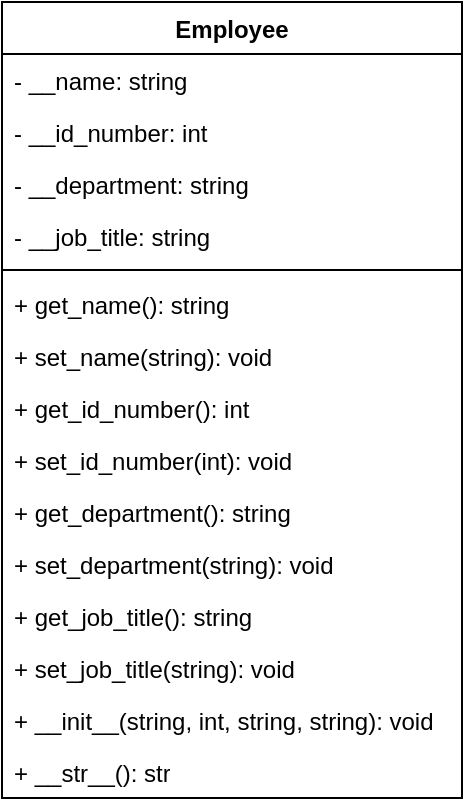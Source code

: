 <mxfile version="26.1.1">
  <diagram id="C5RBs43oDa-KdzZeNtuy" name="Page-1">
    <mxGraphModel dx="402" dy="908" grid="1" gridSize="10" guides="1" tooltips="1" connect="1" arrows="1" fold="1" page="1" pageScale="1" pageWidth="827" pageHeight="1169" math="0" shadow="0">
      <root>
        <mxCell id="WIyWlLk6GJQsqaUBKTNV-0" />
        <mxCell id="WIyWlLk6GJQsqaUBKTNV-1" parent="WIyWlLk6GJQsqaUBKTNV-0" />
        <mxCell id="zjfhSaAQ-kH6FY0TL9ba-0" value="Employee" style="swimlane;fontStyle=1;align=center;verticalAlign=top;childLayout=stackLayout;horizontal=1;startSize=26;horizontalStack=0;resizeParent=1;resizeParentMax=0;resizeLast=0;collapsible=1;marginBottom=0;whiteSpace=wrap;html=1;" vertex="1" parent="WIyWlLk6GJQsqaUBKTNV-1">
          <mxGeometry x="70" y="200" width="230" height="398" as="geometry" />
        </mxCell>
        <mxCell id="zjfhSaAQ-kH6FY0TL9ba-1" value="- __name: string" style="text;strokeColor=none;fillColor=none;align=left;verticalAlign=top;spacingLeft=4;spacingRight=4;overflow=hidden;rotatable=0;points=[[0,0.5],[1,0.5]];portConstraint=eastwest;whiteSpace=wrap;html=1;" vertex="1" parent="zjfhSaAQ-kH6FY0TL9ba-0">
          <mxGeometry y="26" width="230" height="26" as="geometry" />
        </mxCell>
        <mxCell id="zjfhSaAQ-kH6FY0TL9ba-7" value="- __id_number: int" style="text;strokeColor=none;fillColor=none;align=left;verticalAlign=top;spacingLeft=4;spacingRight=4;overflow=hidden;rotatable=0;points=[[0,0.5],[1,0.5]];portConstraint=eastwest;whiteSpace=wrap;html=1;" vertex="1" parent="zjfhSaAQ-kH6FY0TL9ba-0">
          <mxGeometry y="52" width="230" height="26" as="geometry" />
        </mxCell>
        <mxCell id="zjfhSaAQ-kH6FY0TL9ba-6" value="- __department: string" style="text;strokeColor=none;fillColor=none;align=left;verticalAlign=top;spacingLeft=4;spacingRight=4;overflow=hidden;rotatable=0;points=[[0,0.5],[1,0.5]];portConstraint=eastwest;whiteSpace=wrap;html=1;" vertex="1" parent="zjfhSaAQ-kH6FY0TL9ba-0">
          <mxGeometry y="78" width="230" height="26" as="geometry" />
        </mxCell>
        <mxCell id="zjfhSaAQ-kH6FY0TL9ba-8" value="- __job_title: string" style="text;strokeColor=none;fillColor=none;align=left;verticalAlign=top;spacingLeft=4;spacingRight=4;overflow=hidden;rotatable=0;points=[[0,0.5],[1,0.5]];portConstraint=eastwest;whiteSpace=wrap;html=1;" vertex="1" parent="zjfhSaAQ-kH6FY0TL9ba-0">
          <mxGeometry y="104" width="230" height="26" as="geometry" />
        </mxCell>
        <mxCell id="zjfhSaAQ-kH6FY0TL9ba-2" value="" style="line;strokeWidth=1;fillColor=none;align=left;verticalAlign=middle;spacingTop=-1;spacingLeft=3;spacingRight=3;rotatable=0;labelPosition=right;points=[];portConstraint=eastwest;strokeColor=inherit;" vertex="1" parent="zjfhSaAQ-kH6FY0TL9ba-0">
          <mxGeometry y="130" width="230" height="8" as="geometry" />
        </mxCell>
        <mxCell id="zjfhSaAQ-kH6FY0TL9ba-3" value="+ get_name(): string" style="text;strokeColor=none;fillColor=none;align=left;verticalAlign=top;spacingLeft=4;spacingRight=4;overflow=hidden;rotatable=0;points=[[0,0.5],[1,0.5]];portConstraint=eastwest;whiteSpace=wrap;html=1;" vertex="1" parent="zjfhSaAQ-kH6FY0TL9ba-0">
          <mxGeometry y="138" width="230" height="26" as="geometry" />
        </mxCell>
        <mxCell id="zjfhSaAQ-kH6FY0TL9ba-10" value="+ set_name(string): void" style="text;strokeColor=none;fillColor=none;align=left;verticalAlign=top;spacingLeft=4;spacingRight=4;overflow=hidden;rotatable=0;points=[[0,0.5],[1,0.5]];portConstraint=eastwest;whiteSpace=wrap;html=1;" vertex="1" parent="zjfhSaAQ-kH6FY0TL9ba-0">
          <mxGeometry y="164" width="230" height="26" as="geometry" />
        </mxCell>
        <mxCell id="zjfhSaAQ-kH6FY0TL9ba-19" value="+ get_id_number(): int" style="text;strokeColor=none;fillColor=none;align=left;verticalAlign=top;spacingLeft=4;spacingRight=4;overflow=hidden;rotatable=0;points=[[0,0.5],[1,0.5]];portConstraint=eastwest;whiteSpace=wrap;html=1;" vertex="1" parent="zjfhSaAQ-kH6FY0TL9ba-0">
          <mxGeometry y="190" width="230" height="26" as="geometry" />
        </mxCell>
        <mxCell id="zjfhSaAQ-kH6FY0TL9ba-20" value="+ set_id_number(int): void" style="text;strokeColor=none;fillColor=none;align=left;verticalAlign=top;spacingLeft=4;spacingRight=4;overflow=hidden;rotatable=0;points=[[0,0.5],[1,0.5]];portConstraint=eastwest;whiteSpace=wrap;html=1;" vertex="1" parent="zjfhSaAQ-kH6FY0TL9ba-0">
          <mxGeometry y="216" width="230" height="26" as="geometry" />
        </mxCell>
        <mxCell id="zjfhSaAQ-kH6FY0TL9ba-21" value="+ get_department(): string" style="text;strokeColor=none;fillColor=none;align=left;verticalAlign=top;spacingLeft=4;spacingRight=4;overflow=hidden;rotatable=0;points=[[0,0.5],[1,0.5]];portConstraint=eastwest;whiteSpace=wrap;html=1;" vertex="1" parent="zjfhSaAQ-kH6FY0TL9ba-0">
          <mxGeometry y="242" width="230" height="26" as="geometry" />
        </mxCell>
        <mxCell id="zjfhSaAQ-kH6FY0TL9ba-22" value="+ set_department(string): void" style="text;strokeColor=none;fillColor=none;align=left;verticalAlign=top;spacingLeft=4;spacingRight=4;overflow=hidden;rotatable=0;points=[[0,0.5],[1,0.5]];portConstraint=eastwest;whiteSpace=wrap;html=1;" vertex="1" parent="zjfhSaAQ-kH6FY0TL9ba-0">
          <mxGeometry y="268" width="230" height="26" as="geometry" />
        </mxCell>
        <mxCell id="zjfhSaAQ-kH6FY0TL9ba-23" value="+ get_job_title(): string" style="text;strokeColor=none;fillColor=none;align=left;verticalAlign=top;spacingLeft=4;spacingRight=4;overflow=hidden;rotatable=0;points=[[0,0.5],[1,0.5]];portConstraint=eastwest;whiteSpace=wrap;html=1;" vertex="1" parent="zjfhSaAQ-kH6FY0TL9ba-0">
          <mxGeometry y="294" width="230" height="26" as="geometry" />
        </mxCell>
        <mxCell id="zjfhSaAQ-kH6FY0TL9ba-24" value="+ set_job_title(string): void" style="text;strokeColor=none;fillColor=none;align=left;verticalAlign=top;spacingLeft=4;spacingRight=4;overflow=hidden;rotatable=0;points=[[0,0.5],[1,0.5]];portConstraint=eastwest;whiteSpace=wrap;html=1;" vertex="1" parent="zjfhSaAQ-kH6FY0TL9ba-0">
          <mxGeometry y="320" width="230" height="26" as="geometry" />
        </mxCell>
        <mxCell id="zjfhSaAQ-kH6FY0TL9ba-25" value="+ __init__(string, int, string, string): void" style="text;strokeColor=none;fillColor=none;align=left;verticalAlign=top;spacingLeft=4;spacingRight=4;overflow=hidden;rotatable=0;points=[[0,0.5],[1,0.5]];portConstraint=eastwest;whiteSpace=wrap;html=1;" vertex="1" parent="zjfhSaAQ-kH6FY0TL9ba-0">
          <mxGeometry y="346" width="230" height="26" as="geometry" />
        </mxCell>
        <mxCell id="zjfhSaAQ-kH6FY0TL9ba-26" value="+ __str__(): str" style="text;strokeColor=none;fillColor=none;align=left;verticalAlign=top;spacingLeft=4;spacingRight=4;overflow=hidden;rotatable=0;points=[[0,0.5],[1,0.5]];portConstraint=eastwest;whiteSpace=wrap;html=1;" vertex="1" parent="zjfhSaAQ-kH6FY0TL9ba-0">
          <mxGeometry y="372" width="230" height="26" as="geometry" />
        </mxCell>
      </root>
    </mxGraphModel>
  </diagram>
</mxfile>
